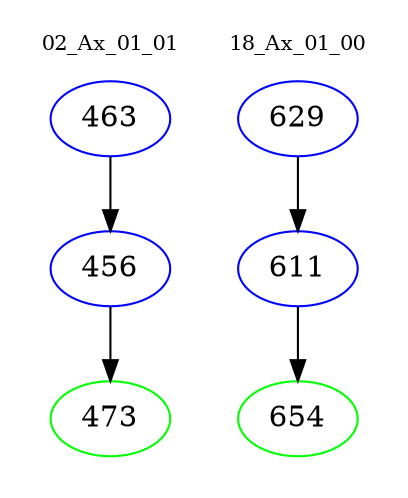 digraph{
subgraph cluster_0 {
color = white
label = "02_Ax_01_01";
fontsize=10;
T0_463 [label="463", color="blue"]
T0_463 -> T0_456 [color="black"]
T0_456 [label="456", color="blue"]
T0_456 -> T0_473 [color="black"]
T0_473 [label="473", color="green"]
}
subgraph cluster_1 {
color = white
label = "18_Ax_01_00";
fontsize=10;
T1_629 [label="629", color="blue"]
T1_629 -> T1_611 [color="black"]
T1_611 [label="611", color="blue"]
T1_611 -> T1_654 [color="black"]
T1_654 [label="654", color="green"]
}
}
